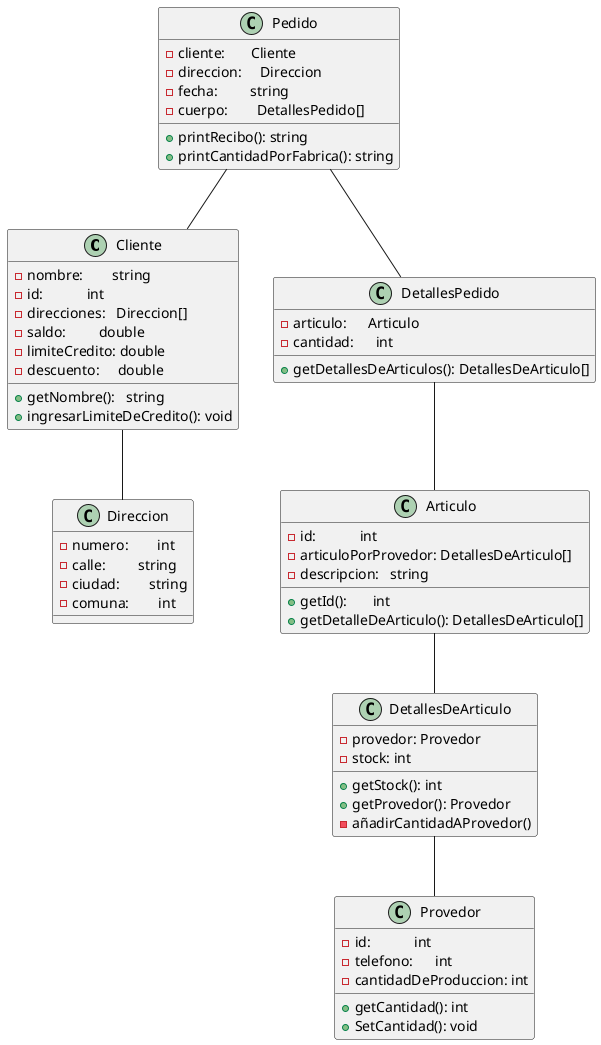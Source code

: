 @startuml Segundo
class Cliente{
    -nombre:        string
    -id:            int
    -direcciones:   Direccion[]
    -saldo:         double
    -limiteCredito: double
    -descuento:     double
    +getNombre():   string
    +ingresarLimiteDeCredito(): void
}

class Articulo{
    -id:            int
    -articuloPorProvedor: DetallesDeArticulo[]
    -descripcion:   string
    +getId():       int
    +getDetalleDeArticulo(): DetallesDeArticulo[]
}

class DetallesDeArticulo{
    -provedor: Provedor
    -stock: int
    +getStock(): int
    +getProvedor(): Provedor
    -añadirCantidadAProvedor()
}

class Provedor{
    -id:            int
    -telefono:      int
    -cantidadDeProduccion: int
    +getCantidad(): int
    +SetCantidad(): void
}

class Pedido{
    -cliente:       Cliente
    -direccion:     Direccion
    -fecha:         string
    -cuerpo:        DetallesPedido[]
    +printRecibo(): string
    +printCantidadPorFabrica(): string 
}

class DetallesPedido{
    -articulo:      Articulo
    -cantidad:      int
    +getDetallesDeArticulos(): DetallesDeArticulo[]
}

class Direccion{
    -numero:        int
    -calle:         string
    -ciudad:        string
    -comuna:        int
}

Articulo -- DetallesDeArticulo
DetallesDeArticulo -- Provedor
Pedido -- DetallesPedido
Pedido -- Cliente
DetallesPedido -- Articulo
Cliente -- Direccion
@enduml
